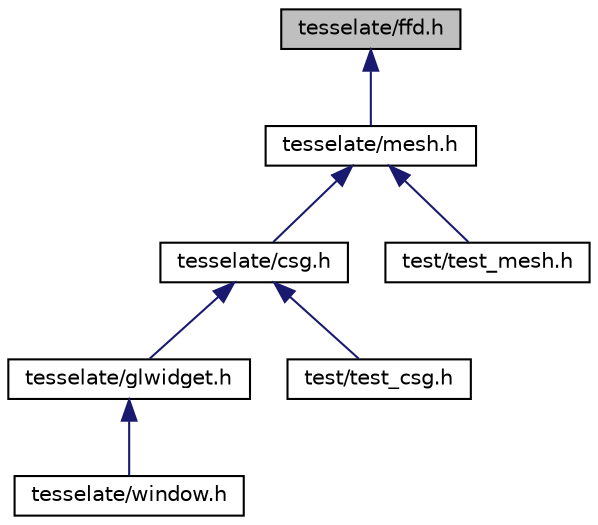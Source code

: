 digraph "tesselate/ffd.h"
{
  edge [fontname="Helvetica",fontsize="10",labelfontname="Helvetica",labelfontsize="10"];
  node [fontname="Helvetica",fontsize="10",shape=record];
  Node1 [label="tesselate/ffd.h",height=0.2,width=0.4,color="black", fillcolor="grey75", style="filled" fontcolor="black"];
  Node1 -> Node2 [dir="back",color="midnightblue",fontsize="10",style="solid",fontname="Helvetica"];
  Node2 [label="tesselate/mesh.h",height=0.2,width=0.4,color="black", fillcolor="white", style="filled",URL="$mesh_8h.html",tooltip="Data structure representing a triangle mesh in 3D space. "];
  Node2 -> Node3 [dir="back",color="midnightblue",fontsize="10",style="solid",fontname="Helvetica"];
  Node3 [label="tesselate/csg.h",height=0.2,width=0.4,color="black", fillcolor="white", style="filled",URL="$csg_8h.html",tooltip="Constructive Solid Geometry binary tree, with internal nodes representing binary set operations and l..."];
  Node3 -> Node4 [dir="back",color="midnightblue",fontsize="10",style="solid",fontname="Helvetica"];
  Node4 [label="tesselate/glwidget.h",height=0.2,width=0.4,color="black", fillcolor="white", style="filled",URL="$glwidget_8h_source.html"];
  Node4 -> Node5 [dir="back",color="midnightblue",fontsize="10",style="solid",fontname="Helvetica"];
  Node5 [label="tesselate/window.h",height=0.2,width=0.4,color="black", fillcolor="white", style="filled",URL="$window_8h_source.html"];
  Node3 -> Node6 [dir="back",color="midnightblue",fontsize="10",style="solid",fontname="Helvetica"];
  Node6 [label="test/test_csg.h",height=0.2,width=0.4,color="black", fillcolor="white", style="filled",URL="$test__csg_8h_source.html"];
  Node2 -> Node7 [dir="back",color="midnightblue",fontsize="10",style="solid",fontname="Helvetica"];
  Node7 [label="test/test_mesh.h",height=0.2,width=0.4,color="black", fillcolor="white", style="filled",URL="$test__mesh_8h_source.html"];
}
